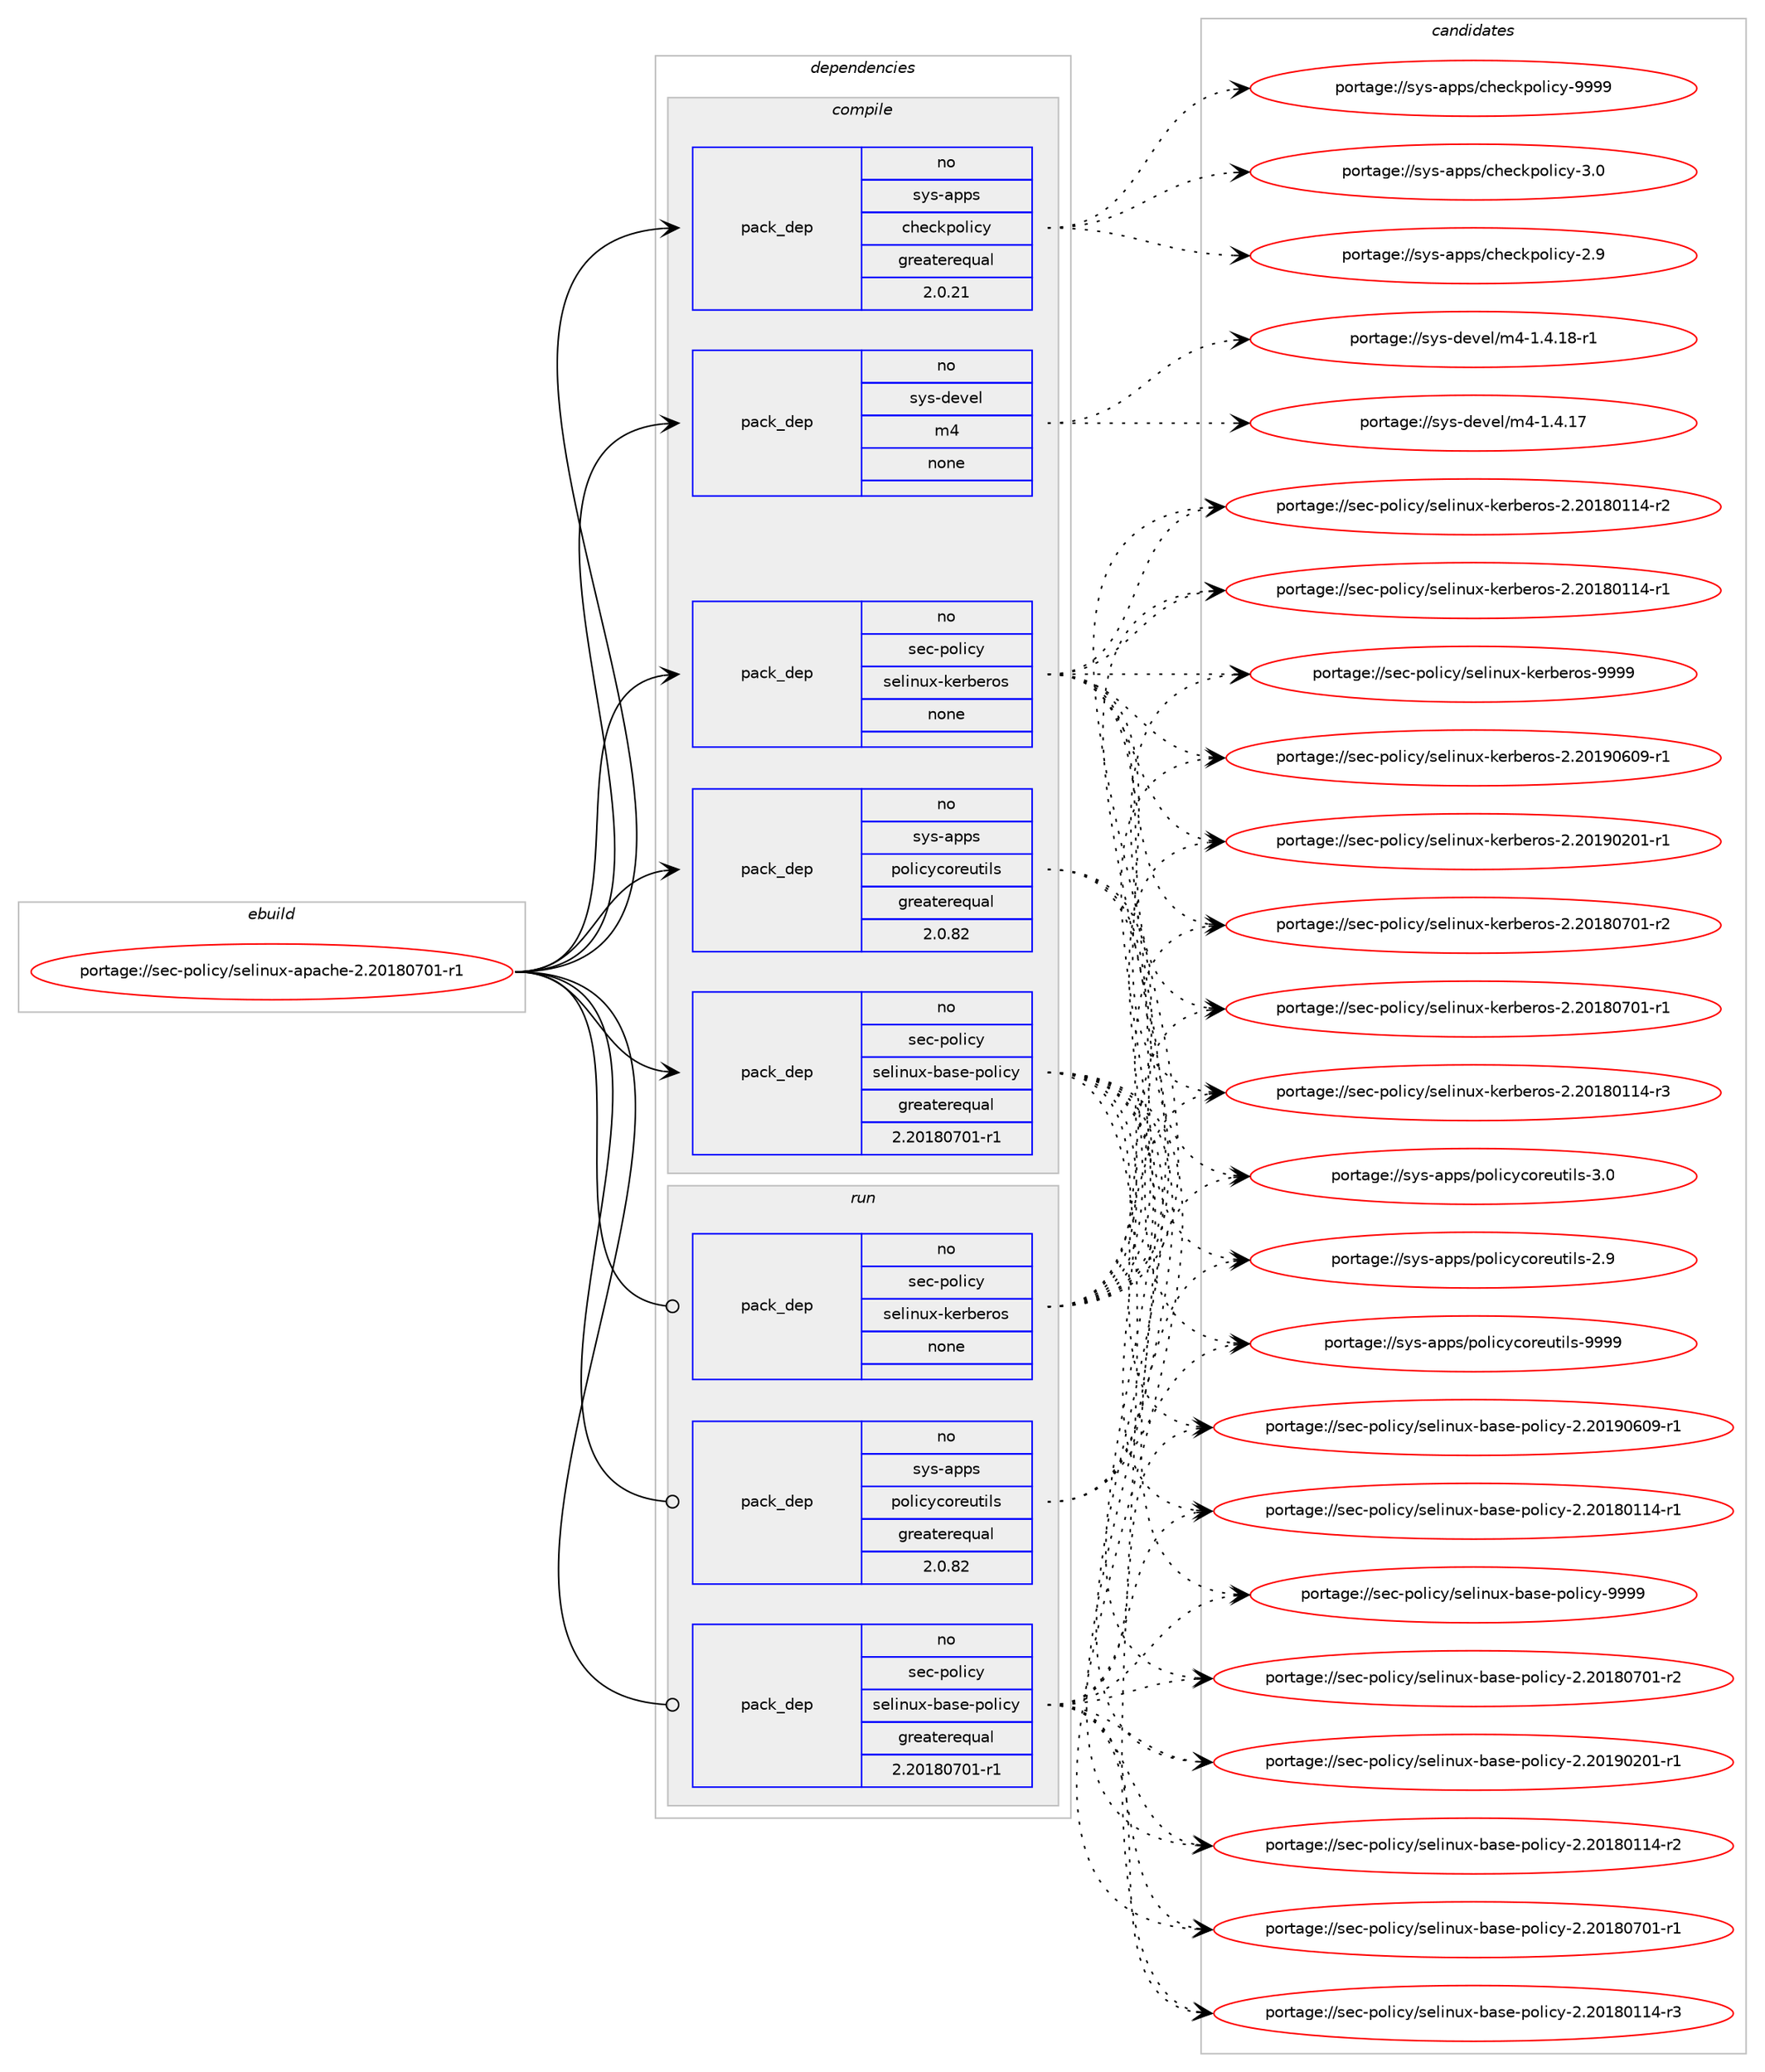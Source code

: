 digraph prolog {

# *************
# Graph options
# *************

newrank=true;
concentrate=true;
compound=true;
graph [rankdir=LR,fontname=Helvetica,fontsize=10,ranksep=1.5];#, ranksep=2.5, nodesep=0.2];
edge  [arrowhead=vee];
node  [fontname=Helvetica,fontsize=10];

# **********
# The ebuild
# **********

subgraph cluster_leftcol {
color=gray;
rank=same;
label=<<i>ebuild</i>>;
id [label="portage://sec-policy/selinux-apache-2.20180701-r1", color=red, width=4, href="../sec-policy/selinux-apache-2.20180701-r1.svg"];
}

# ****************
# The dependencies
# ****************

subgraph cluster_midcol {
color=gray;
label=<<i>dependencies</i>>;
subgraph cluster_compile {
fillcolor="#eeeeee";
style=filled;
label=<<i>compile</i>>;
subgraph pack62946 {
dependency79772 [label=<<TABLE BORDER="0" CELLBORDER="1" CELLSPACING="0" CELLPADDING="4" WIDTH="220"><TR><TD ROWSPAN="6" CELLPADDING="30">pack_dep</TD></TR><TR><TD WIDTH="110">no</TD></TR><TR><TD>sec-policy</TD></TR><TR><TD>selinux-base-policy</TD></TR><TR><TD>greaterequal</TD></TR><TR><TD>2.20180701-r1</TD></TR></TABLE>>, shape=none, color=blue];
}
id:e -> dependency79772:w [weight=20,style="solid",arrowhead="vee"];
subgraph pack62947 {
dependency79773 [label=<<TABLE BORDER="0" CELLBORDER="1" CELLSPACING="0" CELLPADDING="4" WIDTH="220"><TR><TD ROWSPAN="6" CELLPADDING="30">pack_dep</TD></TR><TR><TD WIDTH="110">no</TD></TR><TR><TD>sec-policy</TD></TR><TR><TD>selinux-kerberos</TD></TR><TR><TD>none</TD></TR><TR><TD></TD></TR></TABLE>>, shape=none, color=blue];
}
id:e -> dependency79773:w [weight=20,style="solid",arrowhead="vee"];
subgraph pack62948 {
dependency79774 [label=<<TABLE BORDER="0" CELLBORDER="1" CELLSPACING="0" CELLPADDING="4" WIDTH="220"><TR><TD ROWSPAN="6" CELLPADDING="30">pack_dep</TD></TR><TR><TD WIDTH="110">no</TD></TR><TR><TD>sys-apps</TD></TR><TR><TD>checkpolicy</TD></TR><TR><TD>greaterequal</TD></TR><TR><TD>2.0.21</TD></TR></TABLE>>, shape=none, color=blue];
}
id:e -> dependency79774:w [weight=20,style="solid",arrowhead="vee"];
subgraph pack62949 {
dependency79775 [label=<<TABLE BORDER="0" CELLBORDER="1" CELLSPACING="0" CELLPADDING="4" WIDTH="220"><TR><TD ROWSPAN="6" CELLPADDING="30">pack_dep</TD></TR><TR><TD WIDTH="110">no</TD></TR><TR><TD>sys-apps</TD></TR><TR><TD>policycoreutils</TD></TR><TR><TD>greaterequal</TD></TR><TR><TD>2.0.82</TD></TR></TABLE>>, shape=none, color=blue];
}
id:e -> dependency79775:w [weight=20,style="solid",arrowhead="vee"];
subgraph pack62950 {
dependency79776 [label=<<TABLE BORDER="0" CELLBORDER="1" CELLSPACING="0" CELLPADDING="4" WIDTH="220"><TR><TD ROWSPAN="6" CELLPADDING="30">pack_dep</TD></TR><TR><TD WIDTH="110">no</TD></TR><TR><TD>sys-devel</TD></TR><TR><TD>m4</TD></TR><TR><TD>none</TD></TR><TR><TD></TD></TR></TABLE>>, shape=none, color=blue];
}
id:e -> dependency79776:w [weight=20,style="solid",arrowhead="vee"];
}
subgraph cluster_compileandrun {
fillcolor="#eeeeee";
style=filled;
label=<<i>compile and run</i>>;
}
subgraph cluster_run {
fillcolor="#eeeeee";
style=filled;
label=<<i>run</i>>;
subgraph pack62951 {
dependency79777 [label=<<TABLE BORDER="0" CELLBORDER="1" CELLSPACING="0" CELLPADDING="4" WIDTH="220"><TR><TD ROWSPAN="6" CELLPADDING="30">pack_dep</TD></TR><TR><TD WIDTH="110">no</TD></TR><TR><TD>sec-policy</TD></TR><TR><TD>selinux-base-policy</TD></TR><TR><TD>greaterequal</TD></TR><TR><TD>2.20180701-r1</TD></TR></TABLE>>, shape=none, color=blue];
}
id:e -> dependency79777:w [weight=20,style="solid",arrowhead="odot"];
subgraph pack62952 {
dependency79778 [label=<<TABLE BORDER="0" CELLBORDER="1" CELLSPACING="0" CELLPADDING="4" WIDTH="220"><TR><TD ROWSPAN="6" CELLPADDING="30">pack_dep</TD></TR><TR><TD WIDTH="110">no</TD></TR><TR><TD>sec-policy</TD></TR><TR><TD>selinux-kerberos</TD></TR><TR><TD>none</TD></TR><TR><TD></TD></TR></TABLE>>, shape=none, color=blue];
}
id:e -> dependency79778:w [weight=20,style="solid",arrowhead="odot"];
subgraph pack62953 {
dependency79779 [label=<<TABLE BORDER="0" CELLBORDER="1" CELLSPACING="0" CELLPADDING="4" WIDTH="220"><TR><TD ROWSPAN="6" CELLPADDING="30">pack_dep</TD></TR><TR><TD WIDTH="110">no</TD></TR><TR><TD>sys-apps</TD></TR><TR><TD>policycoreutils</TD></TR><TR><TD>greaterequal</TD></TR><TR><TD>2.0.82</TD></TR></TABLE>>, shape=none, color=blue];
}
id:e -> dependency79779:w [weight=20,style="solid",arrowhead="odot"];
}
}

# **************
# The candidates
# **************

subgraph cluster_choices {
rank=same;
color=gray;
label=<<i>candidates</i>>;

subgraph choice62946 {
color=black;
nodesep=1;
choice1151019945112111108105991214711510110810511011712045989711510145112111108105991214557575757 [label="portage://sec-policy/selinux-base-policy-9999", color=red, width=4,href="../sec-policy/selinux-base-policy-9999.svg"];
choice11510199451121111081059912147115101108105110117120459897115101451121111081059912145504650484957485448574511449 [label="portage://sec-policy/selinux-base-policy-2.20190609-r1", color=red, width=4,href="../sec-policy/selinux-base-policy-2.20190609-r1.svg"];
choice11510199451121111081059912147115101108105110117120459897115101451121111081059912145504650484957485048494511449 [label="portage://sec-policy/selinux-base-policy-2.20190201-r1", color=red, width=4,href="../sec-policy/selinux-base-policy-2.20190201-r1.svg"];
choice11510199451121111081059912147115101108105110117120459897115101451121111081059912145504650484956485548494511450 [label="portage://sec-policy/selinux-base-policy-2.20180701-r2", color=red, width=4,href="../sec-policy/selinux-base-policy-2.20180701-r2.svg"];
choice11510199451121111081059912147115101108105110117120459897115101451121111081059912145504650484956485548494511449 [label="portage://sec-policy/selinux-base-policy-2.20180701-r1", color=red, width=4,href="../sec-policy/selinux-base-policy-2.20180701-r1.svg"];
choice11510199451121111081059912147115101108105110117120459897115101451121111081059912145504650484956484949524511451 [label="portage://sec-policy/selinux-base-policy-2.20180114-r3", color=red, width=4,href="../sec-policy/selinux-base-policy-2.20180114-r3.svg"];
choice11510199451121111081059912147115101108105110117120459897115101451121111081059912145504650484956484949524511450 [label="portage://sec-policy/selinux-base-policy-2.20180114-r2", color=red, width=4,href="../sec-policy/selinux-base-policy-2.20180114-r2.svg"];
choice11510199451121111081059912147115101108105110117120459897115101451121111081059912145504650484956484949524511449 [label="portage://sec-policy/selinux-base-policy-2.20180114-r1", color=red, width=4,href="../sec-policy/selinux-base-policy-2.20180114-r1.svg"];
dependency79772:e -> choice1151019945112111108105991214711510110810511011712045989711510145112111108105991214557575757:w [style=dotted,weight="100"];
dependency79772:e -> choice11510199451121111081059912147115101108105110117120459897115101451121111081059912145504650484957485448574511449:w [style=dotted,weight="100"];
dependency79772:e -> choice11510199451121111081059912147115101108105110117120459897115101451121111081059912145504650484957485048494511449:w [style=dotted,weight="100"];
dependency79772:e -> choice11510199451121111081059912147115101108105110117120459897115101451121111081059912145504650484956485548494511450:w [style=dotted,weight="100"];
dependency79772:e -> choice11510199451121111081059912147115101108105110117120459897115101451121111081059912145504650484956485548494511449:w [style=dotted,weight="100"];
dependency79772:e -> choice11510199451121111081059912147115101108105110117120459897115101451121111081059912145504650484956484949524511451:w [style=dotted,weight="100"];
dependency79772:e -> choice11510199451121111081059912147115101108105110117120459897115101451121111081059912145504650484956484949524511450:w [style=dotted,weight="100"];
dependency79772:e -> choice11510199451121111081059912147115101108105110117120459897115101451121111081059912145504650484956484949524511449:w [style=dotted,weight="100"];
}
subgraph choice62947 {
color=black;
nodesep=1;
choice1151019945112111108105991214711510110810511011712045107101114981011141111154557575757 [label="portage://sec-policy/selinux-kerberos-9999", color=red, width=4,href="../sec-policy/selinux-kerberos-9999.svg"];
choice11510199451121111081059912147115101108105110117120451071011149810111411111545504650484957485448574511449 [label="portage://sec-policy/selinux-kerberos-2.20190609-r1", color=red, width=4,href="../sec-policy/selinux-kerberos-2.20190609-r1.svg"];
choice11510199451121111081059912147115101108105110117120451071011149810111411111545504650484957485048494511449 [label="portage://sec-policy/selinux-kerberos-2.20190201-r1", color=red, width=4,href="../sec-policy/selinux-kerberos-2.20190201-r1.svg"];
choice11510199451121111081059912147115101108105110117120451071011149810111411111545504650484956485548494511450 [label="portage://sec-policy/selinux-kerberos-2.20180701-r2", color=red, width=4,href="../sec-policy/selinux-kerberos-2.20180701-r2.svg"];
choice11510199451121111081059912147115101108105110117120451071011149810111411111545504650484956485548494511449 [label="portage://sec-policy/selinux-kerberos-2.20180701-r1", color=red, width=4,href="../sec-policy/selinux-kerberos-2.20180701-r1.svg"];
choice11510199451121111081059912147115101108105110117120451071011149810111411111545504650484956484949524511451 [label="portage://sec-policy/selinux-kerberos-2.20180114-r3", color=red, width=4,href="../sec-policy/selinux-kerberos-2.20180114-r3.svg"];
choice11510199451121111081059912147115101108105110117120451071011149810111411111545504650484956484949524511450 [label="portage://sec-policy/selinux-kerberos-2.20180114-r2", color=red, width=4,href="../sec-policy/selinux-kerberos-2.20180114-r2.svg"];
choice11510199451121111081059912147115101108105110117120451071011149810111411111545504650484956484949524511449 [label="portage://sec-policy/selinux-kerberos-2.20180114-r1", color=red, width=4,href="../sec-policy/selinux-kerberos-2.20180114-r1.svg"];
dependency79773:e -> choice1151019945112111108105991214711510110810511011712045107101114981011141111154557575757:w [style=dotted,weight="100"];
dependency79773:e -> choice11510199451121111081059912147115101108105110117120451071011149810111411111545504650484957485448574511449:w [style=dotted,weight="100"];
dependency79773:e -> choice11510199451121111081059912147115101108105110117120451071011149810111411111545504650484957485048494511449:w [style=dotted,weight="100"];
dependency79773:e -> choice11510199451121111081059912147115101108105110117120451071011149810111411111545504650484956485548494511450:w [style=dotted,weight="100"];
dependency79773:e -> choice11510199451121111081059912147115101108105110117120451071011149810111411111545504650484956485548494511449:w [style=dotted,weight="100"];
dependency79773:e -> choice11510199451121111081059912147115101108105110117120451071011149810111411111545504650484956484949524511451:w [style=dotted,weight="100"];
dependency79773:e -> choice11510199451121111081059912147115101108105110117120451071011149810111411111545504650484956484949524511450:w [style=dotted,weight="100"];
dependency79773:e -> choice11510199451121111081059912147115101108105110117120451071011149810111411111545504650484956484949524511449:w [style=dotted,weight="100"];
}
subgraph choice62948 {
color=black;
nodesep=1;
choice1151211154597112112115479910410199107112111108105991214557575757 [label="portage://sys-apps/checkpolicy-9999", color=red, width=4,href="../sys-apps/checkpolicy-9999.svg"];
choice11512111545971121121154799104101991071121111081059912145514648 [label="portage://sys-apps/checkpolicy-3.0", color=red, width=4,href="../sys-apps/checkpolicy-3.0.svg"];
choice11512111545971121121154799104101991071121111081059912145504657 [label="portage://sys-apps/checkpolicy-2.9", color=red, width=4,href="../sys-apps/checkpolicy-2.9.svg"];
dependency79774:e -> choice1151211154597112112115479910410199107112111108105991214557575757:w [style=dotted,weight="100"];
dependency79774:e -> choice11512111545971121121154799104101991071121111081059912145514648:w [style=dotted,weight="100"];
dependency79774:e -> choice11512111545971121121154799104101991071121111081059912145504657:w [style=dotted,weight="100"];
}
subgraph choice62949 {
color=black;
nodesep=1;
choice11512111545971121121154711211110810599121991111141011171161051081154557575757 [label="portage://sys-apps/policycoreutils-9999", color=red, width=4,href="../sys-apps/policycoreutils-9999.svg"];
choice115121115459711211211547112111108105991219911111410111711610510811545514648 [label="portage://sys-apps/policycoreutils-3.0", color=red, width=4,href="../sys-apps/policycoreutils-3.0.svg"];
choice115121115459711211211547112111108105991219911111410111711610510811545504657 [label="portage://sys-apps/policycoreutils-2.9", color=red, width=4,href="../sys-apps/policycoreutils-2.9.svg"];
dependency79775:e -> choice11512111545971121121154711211110810599121991111141011171161051081154557575757:w [style=dotted,weight="100"];
dependency79775:e -> choice115121115459711211211547112111108105991219911111410111711610510811545514648:w [style=dotted,weight="100"];
dependency79775:e -> choice115121115459711211211547112111108105991219911111410111711610510811545504657:w [style=dotted,weight="100"];
}
subgraph choice62950 {
color=black;
nodesep=1;
choice115121115451001011181011084710952454946524649564511449 [label="portage://sys-devel/m4-1.4.18-r1", color=red, width=4,href="../sys-devel/m4-1.4.18-r1.svg"];
choice11512111545100101118101108471095245494652464955 [label="portage://sys-devel/m4-1.4.17", color=red, width=4,href="../sys-devel/m4-1.4.17.svg"];
dependency79776:e -> choice115121115451001011181011084710952454946524649564511449:w [style=dotted,weight="100"];
dependency79776:e -> choice11512111545100101118101108471095245494652464955:w [style=dotted,weight="100"];
}
subgraph choice62951 {
color=black;
nodesep=1;
choice1151019945112111108105991214711510110810511011712045989711510145112111108105991214557575757 [label="portage://sec-policy/selinux-base-policy-9999", color=red, width=4,href="../sec-policy/selinux-base-policy-9999.svg"];
choice11510199451121111081059912147115101108105110117120459897115101451121111081059912145504650484957485448574511449 [label="portage://sec-policy/selinux-base-policy-2.20190609-r1", color=red, width=4,href="../sec-policy/selinux-base-policy-2.20190609-r1.svg"];
choice11510199451121111081059912147115101108105110117120459897115101451121111081059912145504650484957485048494511449 [label="portage://sec-policy/selinux-base-policy-2.20190201-r1", color=red, width=4,href="../sec-policy/selinux-base-policy-2.20190201-r1.svg"];
choice11510199451121111081059912147115101108105110117120459897115101451121111081059912145504650484956485548494511450 [label="portage://sec-policy/selinux-base-policy-2.20180701-r2", color=red, width=4,href="../sec-policy/selinux-base-policy-2.20180701-r2.svg"];
choice11510199451121111081059912147115101108105110117120459897115101451121111081059912145504650484956485548494511449 [label="portage://sec-policy/selinux-base-policy-2.20180701-r1", color=red, width=4,href="../sec-policy/selinux-base-policy-2.20180701-r1.svg"];
choice11510199451121111081059912147115101108105110117120459897115101451121111081059912145504650484956484949524511451 [label="portage://sec-policy/selinux-base-policy-2.20180114-r3", color=red, width=4,href="../sec-policy/selinux-base-policy-2.20180114-r3.svg"];
choice11510199451121111081059912147115101108105110117120459897115101451121111081059912145504650484956484949524511450 [label="portage://sec-policy/selinux-base-policy-2.20180114-r2", color=red, width=4,href="../sec-policy/selinux-base-policy-2.20180114-r2.svg"];
choice11510199451121111081059912147115101108105110117120459897115101451121111081059912145504650484956484949524511449 [label="portage://sec-policy/selinux-base-policy-2.20180114-r1", color=red, width=4,href="../sec-policy/selinux-base-policy-2.20180114-r1.svg"];
dependency79777:e -> choice1151019945112111108105991214711510110810511011712045989711510145112111108105991214557575757:w [style=dotted,weight="100"];
dependency79777:e -> choice11510199451121111081059912147115101108105110117120459897115101451121111081059912145504650484957485448574511449:w [style=dotted,weight="100"];
dependency79777:e -> choice11510199451121111081059912147115101108105110117120459897115101451121111081059912145504650484957485048494511449:w [style=dotted,weight="100"];
dependency79777:e -> choice11510199451121111081059912147115101108105110117120459897115101451121111081059912145504650484956485548494511450:w [style=dotted,weight="100"];
dependency79777:e -> choice11510199451121111081059912147115101108105110117120459897115101451121111081059912145504650484956485548494511449:w [style=dotted,weight="100"];
dependency79777:e -> choice11510199451121111081059912147115101108105110117120459897115101451121111081059912145504650484956484949524511451:w [style=dotted,weight="100"];
dependency79777:e -> choice11510199451121111081059912147115101108105110117120459897115101451121111081059912145504650484956484949524511450:w [style=dotted,weight="100"];
dependency79777:e -> choice11510199451121111081059912147115101108105110117120459897115101451121111081059912145504650484956484949524511449:w [style=dotted,weight="100"];
}
subgraph choice62952 {
color=black;
nodesep=1;
choice1151019945112111108105991214711510110810511011712045107101114981011141111154557575757 [label="portage://sec-policy/selinux-kerberos-9999", color=red, width=4,href="../sec-policy/selinux-kerberos-9999.svg"];
choice11510199451121111081059912147115101108105110117120451071011149810111411111545504650484957485448574511449 [label="portage://sec-policy/selinux-kerberos-2.20190609-r1", color=red, width=4,href="../sec-policy/selinux-kerberos-2.20190609-r1.svg"];
choice11510199451121111081059912147115101108105110117120451071011149810111411111545504650484957485048494511449 [label="portage://sec-policy/selinux-kerberos-2.20190201-r1", color=red, width=4,href="../sec-policy/selinux-kerberos-2.20190201-r1.svg"];
choice11510199451121111081059912147115101108105110117120451071011149810111411111545504650484956485548494511450 [label="portage://sec-policy/selinux-kerberos-2.20180701-r2", color=red, width=4,href="../sec-policy/selinux-kerberos-2.20180701-r2.svg"];
choice11510199451121111081059912147115101108105110117120451071011149810111411111545504650484956485548494511449 [label="portage://sec-policy/selinux-kerberos-2.20180701-r1", color=red, width=4,href="../sec-policy/selinux-kerberos-2.20180701-r1.svg"];
choice11510199451121111081059912147115101108105110117120451071011149810111411111545504650484956484949524511451 [label="portage://sec-policy/selinux-kerberos-2.20180114-r3", color=red, width=4,href="../sec-policy/selinux-kerberos-2.20180114-r3.svg"];
choice11510199451121111081059912147115101108105110117120451071011149810111411111545504650484956484949524511450 [label="portage://sec-policy/selinux-kerberos-2.20180114-r2", color=red, width=4,href="../sec-policy/selinux-kerberos-2.20180114-r2.svg"];
choice11510199451121111081059912147115101108105110117120451071011149810111411111545504650484956484949524511449 [label="portage://sec-policy/selinux-kerberos-2.20180114-r1", color=red, width=4,href="../sec-policy/selinux-kerberos-2.20180114-r1.svg"];
dependency79778:e -> choice1151019945112111108105991214711510110810511011712045107101114981011141111154557575757:w [style=dotted,weight="100"];
dependency79778:e -> choice11510199451121111081059912147115101108105110117120451071011149810111411111545504650484957485448574511449:w [style=dotted,weight="100"];
dependency79778:e -> choice11510199451121111081059912147115101108105110117120451071011149810111411111545504650484957485048494511449:w [style=dotted,weight="100"];
dependency79778:e -> choice11510199451121111081059912147115101108105110117120451071011149810111411111545504650484956485548494511450:w [style=dotted,weight="100"];
dependency79778:e -> choice11510199451121111081059912147115101108105110117120451071011149810111411111545504650484956485548494511449:w [style=dotted,weight="100"];
dependency79778:e -> choice11510199451121111081059912147115101108105110117120451071011149810111411111545504650484956484949524511451:w [style=dotted,weight="100"];
dependency79778:e -> choice11510199451121111081059912147115101108105110117120451071011149810111411111545504650484956484949524511450:w [style=dotted,weight="100"];
dependency79778:e -> choice11510199451121111081059912147115101108105110117120451071011149810111411111545504650484956484949524511449:w [style=dotted,weight="100"];
}
subgraph choice62953 {
color=black;
nodesep=1;
choice11512111545971121121154711211110810599121991111141011171161051081154557575757 [label="portage://sys-apps/policycoreutils-9999", color=red, width=4,href="../sys-apps/policycoreutils-9999.svg"];
choice115121115459711211211547112111108105991219911111410111711610510811545514648 [label="portage://sys-apps/policycoreutils-3.0", color=red, width=4,href="../sys-apps/policycoreutils-3.0.svg"];
choice115121115459711211211547112111108105991219911111410111711610510811545504657 [label="portage://sys-apps/policycoreutils-2.9", color=red, width=4,href="../sys-apps/policycoreutils-2.9.svg"];
dependency79779:e -> choice11512111545971121121154711211110810599121991111141011171161051081154557575757:w [style=dotted,weight="100"];
dependency79779:e -> choice115121115459711211211547112111108105991219911111410111711610510811545514648:w [style=dotted,weight="100"];
dependency79779:e -> choice115121115459711211211547112111108105991219911111410111711610510811545504657:w [style=dotted,weight="100"];
}
}

}

